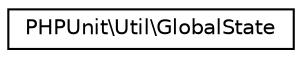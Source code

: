 digraph "Graphical Class Hierarchy"
{
  edge [fontname="Helvetica",fontsize="10",labelfontname="Helvetica",labelfontsize="10"];
  node [fontname="Helvetica",fontsize="10",shape=record];
  rankdir="LR";
  Node0 [label="PHPUnit\\Util\\GlobalState",height=0.2,width=0.4,color="black", fillcolor="white", style="filled",URL="$classPHPUnit_1_1Util_1_1GlobalState.html"];
}
